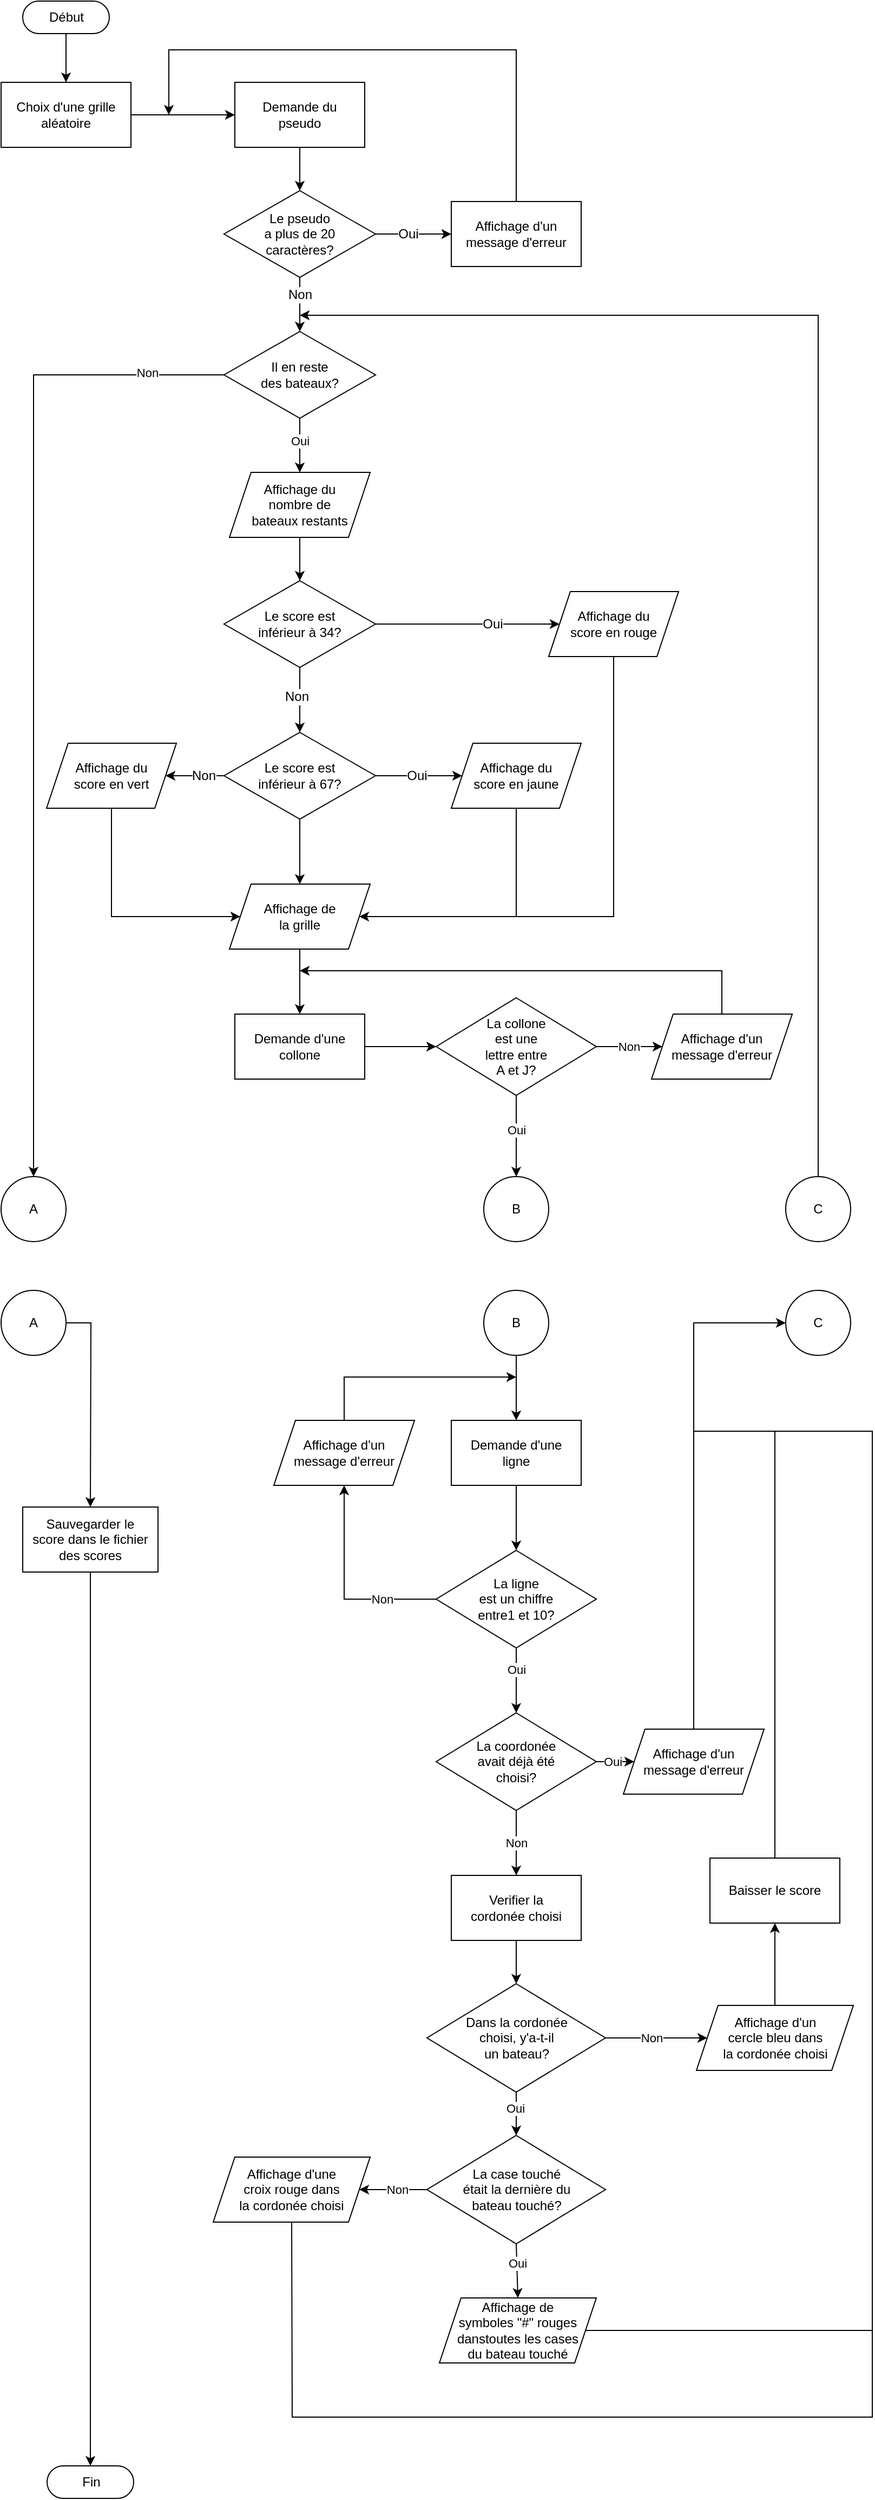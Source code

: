 <mxfile version="17.2.4" type="device"><diagram id="JPICjmldaCi8pdVaKKT0" name="Page-1"><mxGraphModel dx="1495" dy="953" grid="1" gridSize="10" guides="1" tooltips="1" connect="1" arrows="1" fold="1" page="1" pageScale="1" pageWidth="827" pageHeight="1169" math="0" shadow="0"><root><mxCell id="0"/><mxCell id="1" parent="0"/><mxCell id="aRptMKhec8qOdbfCaRCG-2" value="" style="endArrow=classic;html=1;rounded=0;fontFamily=Helvetica;fontSize=12;fontColor=default;entryX=0.5;entryY=0;entryDx=0;entryDy=0;exitX=0.5;exitY=1;exitDx=0;exitDy=0;" parent="1" source="aRptMKhec8qOdbfCaRCG-3" edge="1"><mxGeometry width="50" height="50" relative="1" as="geometry"><mxPoint x="371" y="155" as="sourcePoint"/><mxPoint x="291" y="185" as="targetPoint"/></mxGeometry></mxCell><mxCell id="aRptMKhec8qOdbfCaRCG-3" value="&lt;span&gt;Demande du&lt;/span&gt;&lt;br&gt;&lt;span&gt;pseudo&lt;/span&gt;" style="rounded=0;whiteSpace=wrap;html=1;shadow=0;glass=0;sketch=0;fontFamily=Helvetica;fontSize=12;fontColor=default;strokeColor=default;fillColor=default;gradientColor=none;" parent="1" vertex="1"><mxGeometry x="231" y="85" width="120" height="60" as="geometry"/></mxCell><mxCell id="aRptMKhec8qOdbfCaRCG-4" value="" style="endArrow=classic;html=1;rounded=0;fontFamily=Helvetica;fontSize=12;fontColor=default;exitX=1;exitY=0.5;exitDx=0;exitDy=0;entryX=0;entryY=0.5;entryDx=0;entryDy=0;" parent="1" source="aRptMKhec8qOdbfCaRCG-13" target="aRptMKhec8qOdbfCaRCG-6" edge="1"><mxGeometry width="50" height="50" relative="1" as="geometry"><mxPoint x="341.0" y="215.0" as="sourcePoint"/><mxPoint x="411" y="215" as="targetPoint"/></mxGeometry></mxCell><mxCell id="aRptMKhec8qOdbfCaRCG-5" value="Oui" style="edgeLabel;html=1;align=center;verticalAlign=middle;resizable=0;points=[];fontSize=12;fontFamily=Helvetica;fontColor=default;" parent="aRptMKhec8qOdbfCaRCG-4" vertex="1" connectable="0"><mxGeometry x="0.566" y="-6" relative="1" as="geometry"><mxPoint x="-25" y="-6" as="offset"/></mxGeometry></mxCell><mxCell id="aRptMKhec8qOdbfCaRCG-6" value="Affichage d'un&lt;br&gt;message d'erreur" style="rounded=0;whiteSpace=wrap;html=1;shadow=0;glass=0;sketch=0;fontFamily=Helvetica;fontSize=12;fontColor=default;strokeColor=default;fillColor=default;gradientColor=none;" parent="1" vertex="1"><mxGeometry x="431" y="195" width="120" height="60" as="geometry"/></mxCell><mxCell id="aRptMKhec8qOdbfCaRCG-7" value="" style="endArrow=classic;html=1;rounded=0;fontFamily=Helvetica;fontSize=12;fontColor=default;exitX=0.5;exitY=0;exitDx=0;exitDy=0;" parent="1" source="aRptMKhec8qOdbfCaRCG-6" edge="1"><mxGeometry width="50" height="50" relative="1" as="geometry"><mxPoint x="291" y="375" as="sourcePoint"/><mxPoint x="170" y="115" as="targetPoint"/><Array as="points"><mxPoint x="491" y="55"/><mxPoint x="170" y="55"/></Array></mxGeometry></mxCell><mxCell id="aRptMKhec8qOdbfCaRCG-8" value="" style="endArrow=classic;html=1;rounded=0;fontFamily=Helvetica;fontSize=12;fontColor=default;exitX=0.5;exitY=1;exitDx=0;exitDy=0;entryX=0.5;entryY=0;entryDx=0;entryDy=0;" parent="1" source="aRptMKhec8qOdbfCaRCG-13" target="aRptMKhec8qOdbfCaRCG-23" edge="1"><mxGeometry width="50" height="50" relative="1" as="geometry"><mxPoint x="381" y="465" as="sourcePoint"/><mxPoint x="351" y="285" as="targetPoint"/></mxGeometry></mxCell><mxCell id="aRptMKhec8qOdbfCaRCG-9" value="Non" style="edgeLabel;html=1;align=center;verticalAlign=middle;resizable=0;points=[];fontSize=12;fontFamily=Helvetica;fontColor=default;" parent="aRptMKhec8qOdbfCaRCG-8" vertex="1" connectable="0"><mxGeometry x="-0.348" y="-4" relative="1" as="geometry"><mxPoint x="4" y="-1" as="offset"/></mxGeometry></mxCell><mxCell id="aRptMKhec8qOdbfCaRCG-10" value="" style="endArrow=classic;html=1;rounded=0;fontFamily=Helvetica;fontSize=12;fontColor=default;exitX=1;exitY=0.5;exitDx=0;exitDy=0;entryX=0;entryY=0.5;entryDx=0;entryDy=0;" parent="1" source="aRptMKhec8qOdbfCaRCG-14" target="aRptMKhec8qOdbfCaRCG-21" edge="1"><mxGeometry width="50" height="50" relative="1" as="geometry"><mxPoint x="341.0" y="615.0" as="sourcePoint"/><mxPoint x="531" y="585" as="targetPoint"/></mxGeometry></mxCell><mxCell id="aRptMKhec8qOdbfCaRCG-11" value="Oui" style="edgeLabel;html=1;align=center;verticalAlign=middle;resizable=0;points=[];fontSize=12;fontFamily=Helvetica;fontColor=default;" parent="aRptMKhec8qOdbfCaRCG-10" vertex="1" connectable="0"><mxGeometry x="0.566" y="-6" relative="1" as="geometry"><mxPoint x="-25" y="-6" as="offset"/></mxGeometry></mxCell><mxCell id="aRptMKhec8qOdbfCaRCG-13" value="Le pseudo&lt;br&gt;a plus de 20&lt;br&gt;caractères?" style="rhombus;whiteSpace=wrap;html=1;rounded=0;shadow=0;glass=0;sketch=0;fontFamily=Helvetica;fontSize=12;fontColor=default;strokeColor=default;fillColor=default;gradientColor=none;" parent="1" vertex="1"><mxGeometry x="221" y="185" width="140" height="80" as="geometry"/></mxCell><mxCell id="aRptMKhec8qOdbfCaRCG-14" value="Le score est&lt;br&gt;inférieur à 34?" style="rhombus;whiteSpace=wrap;html=1;rounded=0;shadow=0;glass=0;sketch=0;fontFamily=Helvetica;fontSize=12;fontColor=default;strokeColor=default;fillColor=default;gradientColor=none;" parent="1" vertex="1"><mxGeometry x="221" y="545" width="140" height="80" as="geometry"/></mxCell><mxCell id="aRptMKhec8qOdbfCaRCG-15" value="" style="endArrow=classic;html=1;rounded=0;fontFamily=Helvetica;fontSize=12;fontColor=default;exitX=0.5;exitY=1;exitDx=0;exitDy=0;entryX=0.5;entryY=0;entryDx=0;entryDy=0;" parent="1" source="aRptMKhec8qOdbfCaRCG-14" target="aRptMKhec8qOdbfCaRCG-20" edge="1"><mxGeometry width="50" height="50" relative="1" as="geometry"><mxPoint x="291.0" y="695" as="sourcePoint"/><mxPoint x="341" y="775" as="targetPoint"/></mxGeometry></mxCell><mxCell id="aRptMKhec8qOdbfCaRCG-16" value="Non" style="edgeLabel;html=1;align=center;verticalAlign=middle;resizable=0;points=[];fontSize=12;fontFamily=Helvetica;fontColor=default;" parent="aRptMKhec8qOdbfCaRCG-15" vertex="1" connectable="0"><mxGeometry x="-0.348" y="-4" relative="1" as="geometry"><mxPoint x="1" y="7" as="offset"/></mxGeometry></mxCell><mxCell id="aRptMKhec8qOdbfCaRCG-17" value="" style="endArrow=classic;html=1;rounded=0;fontFamily=Helvetica;fontSize=12;fontColor=default;exitX=1;exitY=0.5;exitDx=0;exitDy=0;entryX=0;entryY=0.5;entryDx=0;entryDy=0;" parent="1" source="aRptMKhec8qOdbfCaRCG-20" target="aRptMKhec8qOdbfCaRCG-33" edge="1"><mxGeometry width="50" height="50" relative="1" as="geometry"><mxPoint x="351.0" y="825.0" as="sourcePoint"/><mxPoint x="431" y="725" as="targetPoint"/></mxGeometry></mxCell><mxCell id="aRptMKhec8qOdbfCaRCG-18" value="Oui" style="edgeLabel;html=1;align=center;verticalAlign=middle;resizable=0;points=[];fontSize=12;fontFamily=Helvetica;fontColor=default;" parent="aRptMKhec8qOdbfCaRCG-17" vertex="1" connectable="0"><mxGeometry x="0.566" y="-6" relative="1" as="geometry"><mxPoint x="-25" y="-6" as="offset"/></mxGeometry></mxCell><mxCell id="aRptMKhec8qOdbfCaRCG-20" value="Le score est&lt;br&gt;inférieur à 67?" style="rhombus;whiteSpace=wrap;html=1;rounded=0;shadow=0;glass=0;sketch=0;fontFamily=Helvetica;fontSize=12;fontColor=default;strokeColor=default;fillColor=default;gradientColor=none;" parent="1" vertex="1"><mxGeometry x="221" y="685" width="140" height="80" as="geometry"/></mxCell><mxCell id="aRptMKhec8qOdbfCaRCG-21" value="&lt;span&gt;Affichage du&lt;/span&gt;&lt;br&gt;&lt;span&gt;score en rouge&lt;/span&gt;" style="shape=parallelogram;perimeter=parallelogramPerimeter;whiteSpace=wrap;html=1;fixedSize=1;rounded=0;shadow=0;glass=0;sketch=0;fontFamily=Helvetica;fontSize=12;fontColor=default;strokeColor=default;fillColor=default;gradientColor=none;" parent="1" vertex="1"><mxGeometry x="521" y="555" width="120" height="60" as="geometry"/></mxCell><mxCell id="aRptMKhec8qOdbfCaRCG-22" value="Affichage du&lt;br&gt;nombre de&lt;br&gt;bateaux restants" style="shape=parallelogram;perimeter=parallelogramPerimeter;whiteSpace=wrap;html=1;fixedSize=1;rounded=0;shadow=0;glass=0;sketch=0;fontFamily=Helvetica;fontSize=12;fontColor=default;strokeColor=default;fillColor=default;gradientColor=none;" parent="1" vertex="1"><mxGeometry x="226" y="445" width="130" height="60" as="geometry"/></mxCell><mxCell id="aRptMKhec8qOdbfCaRCG-23" value="Il en reste&lt;br&gt;des bateaux?" style="rhombus;whiteSpace=wrap;html=1;rounded=0;shadow=0;glass=0;sketch=0;fontFamily=Helvetica;fontSize=12;fontColor=default;strokeColor=default;fillColor=default;gradientColor=none;" parent="1" vertex="1"><mxGeometry x="221" y="315" width="140" height="80" as="geometry"/></mxCell><mxCell id="aRptMKhec8qOdbfCaRCG-24" value="Début" style="html=1;dashed=0;whitespace=wrap;shape=mxgraph.dfd.start;rounded=1;shadow=0;glass=0;sketch=0;fontFamily=Helvetica;fontSize=12;fontColor=default;strokeColor=default;fillColor=default;gradientColor=none;" parent="1" vertex="1"><mxGeometry x="35" y="10" width="80" height="30" as="geometry"/></mxCell><mxCell id="aRptMKhec8qOdbfCaRCG-25" value="" style="endArrow=classic;html=1;rounded=0;exitX=0;exitY=0.5;exitDx=0;exitDy=0;entryX=0.5;entryY=0;entryDx=0;entryDy=0;" parent="1" source="aRptMKhec8qOdbfCaRCG-23" target="aRptMKhec8qOdbfCaRCG-70" edge="1"><mxGeometry width="50" height="50" relative="1" as="geometry"><mxPoint x="681" y="475" as="sourcePoint"/><mxPoint x="571" y="355" as="targetPoint"/><Array as="points"><mxPoint x="45" y="355"/></Array></mxGeometry></mxCell><mxCell id="aRptMKhec8qOdbfCaRCG-71" value="Non" style="edgeLabel;html=1;align=center;verticalAlign=middle;resizable=0;points=[];" parent="aRptMKhec8qOdbfCaRCG-25" vertex="1" connectable="0"><mxGeometry x="-0.845" y="-2" relative="1" as="geometry"><mxPoint as="offset"/></mxGeometry></mxCell><mxCell id="aRptMKhec8qOdbfCaRCG-27" value="Fin" style="html=1;dashed=0;whitespace=wrap;shape=mxgraph.dfd.start;rounded=1;shadow=0;glass=0;sketch=0;fontFamily=Helvetica;fontSize=12;fontColor=default;strokeColor=default;fillColor=default;gradientColor=none;" parent="1" vertex="1"><mxGeometry x="57.5" y="2285" width="80" height="30" as="geometry"/></mxCell><mxCell id="aRptMKhec8qOdbfCaRCG-28" value="" style="endArrow=classic;html=1;rounded=0;exitX=0.5;exitY=1;exitDx=0;exitDy=0;entryX=0.5;entryY=0;entryDx=0;entryDy=0;" parent="1" source="aRptMKhec8qOdbfCaRCG-23" target="aRptMKhec8qOdbfCaRCG-22" edge="1"><mxGeometry width="50" height="50" relative="1" as="geometry"><mxPoint x="681" y="475" as="sourcePoint"/><mxPoint x="731" y="425" as="targetPoint"/></mxGeometry></mxCell><mxCell id="aRptMKhec8qOdbfCaRCG-29" value="Oui" style="edgeLabel;html=1;align=center;verticalAlign=middle;resizable=0;points=[];" parent="aRptMKhec8qOdbfCaRCG-28" vertex="1" connectable="0"><mxGeometry x="-0.467" relative="1" as="geometry"><mxPoint y="7" as="offset"/></mxGeometry></mxCell><mxCell id="aRptMKhec8qOdbfCaRCG-30" value="" style="endArrow=classic;html=1;rounded=0;exitX=0.5;exitY=1;exitDx=0;exitDy=0;entryX=0.5;entryY=0;entryDx=0;entryDy=0;" parent="1" source="aRptMKhec8qOdbfCaRCG-22" target="aRptMKhec8qOdbfCaRCG-14" edge="1"><mxGeometry width="50" height="50" relative="1" as="geometry"><mxPoint x="681" y="475" as="sourcePoint"/><mxPoint x="731" y="425" as="targetPoint"/></mxGeometry></mxCell><mxCell id="aRptMKhec8qOdbfCaRCG-32" value="" style="endArrow=classic;html=1;rounded=0;exitX=0.5;exitY=1;exitDx=0;exitDy=0;entryX=0.5;entryY=0;entryDx=0;entryDy=0;" parent="1" source="aRptMKhec8qOdbfCaRCG-20" target="aRptMKhec8qOdbfCaRCG-38" edge="1"><mxGeometry width="50" height="50" relative="1" as="geometry"><mxPoint x="681" y="675" as="sourcePoint"/><mxPoint x="291" y="835" as="targetPoint"/></mxGeometry></mxCell><mxCell id="aRptMKhec8qOdbfCaRCG-33" value="&lt;span&gt;Affichage du&lt;/span&gt;&lt;br&gt;&lt;span&gt;score en jaune&lt;/span&gt;" style="shape=parallelogram;perimeter=parallelogramPerimeter;whiteSpace=wrap;html=1;fixedSize=1;" parent="1" vertex="1"><mxGeometry x="431" y="695" width="120" height="60" as="geometry"/></mxCell><mxCell id="aRptMKhec8qOdbfCaRCG-35" value="" style="endArrow=classic;html=1;rounded=0;fontFamily=Helvetica;fontSize=12;fontColor=default;exitX=0;exitY=0.5;exitDx=0;exitDy=0;entryX=1;entryY=0.5;entryDx=0;entryDy=0;" parent="1" source="aRptMKhec8qOdbfCaRCG-20" target="aRptMKhec8qOdbfCaRCG-37" edge="1"><mxGeometry width="50" height="50" relative="1" as="geometry"><mxPoint x="527" y="905" as="sourcePoint"/><mxPoint x="597" y="905" as="targetPoint"/></mxGeometry></mxCell><mxCell id="aRptMKhec8qOdbfCaRCG-36" value="Non" style="edgeLabel;html=1;align=center;verticalAlign=middle;resizable=0;points=[];fontSize=12;fontFamily=Helvetica;fontColor=default;" parent="aRptMKhec8qOdbfCaRCG-35" vertex="1" connectable="0"><mxGeometry x="0.566" y="-6" relative="1" as="geometry"><mxPoint x="23" y="6" as="offset"/></mxGeometry></mxCell><mxCell id="aRptMKhec8qOdbfCaRCG-37" value="&lt;span&gt;Affichage du&lt;/span&gt;&lt;br&gt;&lt;span&gt;score en vert&lt;/span&gt;" style="shape=parallelogram;perimeter=parallelogramPerimeter;whiteSpace=wrap;html=1;fixedSize=1;" parent="1" vertex="1"><mxGeometry x="57" y="695" width="120" height="60" as="geometry"/></mxCell><mxCell id="aRptMKhec8qOdbfCaRCG-38" value="Affichage de&lt;br&gt;la grille" style="shape=parallelogram;perimeter=parallelogramPerimeter;whiteSpace=wrap;html=1;fixedSize=1;rounded=0;shadow=0;glass=0;sketch=0;fontFamily=Helvetica;fontSize=12;fontColor=default;strokeColor=default;fillColor=default;gradientColor=none;" parent="1" vertex="1"><mxGeometry x="226" y="825" width="130" height="60" as="geometry"/></mxCell><mxCell id="aRptMKhec8qOdbfCaRCG-39" value="" style="endArrow=classic;html=1;rounded=0;entryX=0;entryY=0.5;entryDx=0;entryDy=0;exitX=0.5;exitY=1;exitDx=0;exitDy=0;" parent="1" source="aRptMKhec8qOdbfCaRCG-37" target="aRptMKhec8qOdbfCaRCG-38" edge="1"><mxGeometry width="50" height="50" relative="1" as="geometry"><mxPoint x="587" y="755" as="sourcePoint"/><mxPoint x="637" y="705" as="targetPoint"/><Array as="points"><mxPoint x="117" y="855"/></Array></mxGeometry></mxCell><mxCell id="aRptMKhec8qOdbfCaRCG-40" value="" style="endArrow=classic;html=1;rounded=0;exitX=0.5;exitY=1;exitDx=0;exitDy=0;entryX=1;entryY=0.5;entryDx=0;entryDy=0;" parent="1" source="aRptMKhec8qOdbfCaRCG-33" target="aRptMKhec8qOdbfCaRCG-38" edge="1"><mxGeometry width="50" height="50" relative="1" as="geometry"><mxPoint x="587" y="755" as="sourcePoint"/><mxPoint x="637" y="705" as="targetPoint"/><Array as="points"><mxPoint x="491" y="855"/></Array></mxGeometry></mxCell><mxCell id="aRptMKhec8qOdbfCaRCG-41" value="" style="endArrow=none;html=1;rounded=0;entryX=0.5;entryY=1;entryDx=0;entryDy=0;" parent="1" target="aRptMKhec8qOdbfCaRCG-21" edge="1"><mxGeometry width="50" height="50" relative="1" as="geometry"><mxPoint x="487" y="855" as="sourcePoint"/><mxPoint x="637" y="705" as="targetPoint"/><Array as="points"><mxPoint x="581" y="855"/></Array></mxGeometry></mxCell><mxCell id="aRptMKhec8qOdbfCaRCG-42" value="Demande d'une collone" style="rounded=0;whiteSpace=wrap;html=1;shadow=0;glass=0;sketch=0;fontFamily=Helvetica;fontSize=12;fontColor=default;strokeColor=default;fillColor=default;gradientColor=none;" parent="1" vertex="1"><mxGeometry x="231" y="945" width="120" height="60" as="geometry"/></mxCell><mxCell id="aRptMKhec8qOdbfCaRCG-43" value="" style="endArrow=classic;html=1;rounded=0;exitX=0.5;exitY=1;exitDx=0;exitDy=0;entryX=0.5;entryY=0;entryDx=0;entryDy=0;" parent="1" source="aRptMKhec8qOdbfCaRCG-38" target="aRptMKhec8qOdbfCaRCG-42" edge="1"><mxGeometry width="50" height="50" relative="1" as="geometry"><mxPoint x="587" y="725" as="sourcePoint"/><mxPoint x="637" y="675" as="targetPoint"/></mxGeometry></mxCell><mxCell id="aRptMKhec8qOdbfCaRCG-44" value="La collone&lt;br&gt;est une&lt;br&gt;lettre entre &lt;br&gt;A et J?" style="rhombus;whiteSpace=wrap;html=1;rounded=0;shadow=0;glass=0;sketch=0;fontFamily=Helvetica;fontSize=12;fontColor=default;strokeColor=default;fillColor=default;gradientColor=none;" parent="1" vertex="1"><mxGeometry x="417" y="930" width="148" height="90" as="geometry"/></mxCell><mxCell id="aRptMKhec8qOdbfCaRCG-45" value="" style="endArrow=classic;html=1;rounded=0;exitX=1;exitY=0.5;exitDx=0;exitDy=0;entryX=0;entryY=0.5;entryDx=0;entryDy=0;" parent="1" source="aRptMKhec8qOdbfCaRCG-42" target="aRptMKhec8qOdbfCaRCG-44" edge="1"><mxGeometry width="50" height="50" relative="1" as="geometry"><mxPoint x="487" y="1025" as="sourcePoint"/><mxPoint x="537" y="975" as="targetPoint"/></mxGeometry></mxCell><mxCell id="aRptMKhec8qOdbfCaRCG-46" value="" style="endArrow=classic;html=1;rounded=0;exitX=0.5;exitY=1;exitDx=0;exitDy=0;entryX=0.5;entryY=0;entryDx=0;entryDy=0;" parent="1" source="aRptMKhec8qOdbfCaRCG-44" target="aRptMKhec8qOdbfCaRCG-51" edge="1"><mxGeometry width="50" height="50" relative="1" as="geometry"><mxPoint x="487" y="1025" as="sourcePoint"/><mxPoint x="465" y="1110" as="targetPoint"/><Array as="points"/></mxGeometry></mxCell><mxCell id="aRptMKhec8qOdbfCaRCG-62" value="Oui" style="edgeLabel;html=1;align=center;verticalAlign=middle;resizable=0;points=[];" parent="aRptMKhec8qOdbfCaRCG-46" vertex="1" connectable="0"><mxGeometry x="-0.438" y="2" relative="1" as="geometry"><mxPoint x="-2" y="11" as="offset"/></mxGeometry></mxCell><mxCell id="aRptMKhec8qOdbfCaRCG-47" value="" style="endArrow=classic;html=1;rounded=0;entryX=0;entryY=0.5;entryDx=0;entryDy=0;exitX=1;exitY=0.5;exitDx=0;exitDy=0;" parent="1" source="aRptMKhec8qOdbfCaRCG-44" target="aRptMKhec8qOdbfCaRCG-49" edge="1"><mxGeometry width="50" height="50" relative="1" as="geometry"><mxPoint x="405" y="1035" as="sourcePoint"/><mxPoint x="625" y="975" as="targetPoint"/><Array as="points"/></mxGeometry></mxCell><mxCell id="aRptMKhec8qOdbfCaRCG-48" value="Non" style="edgeLabel;html=1;align=center;verticalAlign=middle;resizable=0;points=[];" parent="aRptMKhec8qOdbfCaRCG-47" vertex="1" connectable="0"><mxGeometry x="-0.81" relative="1" as="geometry"><mxPoint x="24" as="offset"/></mxGeometry></mxCell><mxCell id="aRptMKhec8qOdbfCaRCG-49" value="Affichage d'un&lt;br&gt;message d'erreur" style="shape=parallelogram;perimeter=parallelogramPerimeter;whiteSpace=wrap;html=1;fixedSize=1;rounded=0;shadow=0;glass=0;sketch=0;fontFamily=Helvetica;fontSize=12;fontColor=default;strokeColor=default;fillColor=default;gradientColor=none;" parent="1" vertex="1"><mxGeometry x="616" y="945" width="130" height="60" as="geometry"/></mxCell><mxCell id="aRptMKhec8qOdbfCaRCG-50" value="" style="endArrow=classic;html=1;rounded=0;exitX=0.5;exitY=0;exitDx=0;exitDy=0;" parent="1" source="aRptMKhec8qOdbfCaRCG-49" edge="1"><mxGeometry width="50" height="50" relative="1" as="geometry"><mxPoint x="710" y="905" as="sourcePoint"/><mxPoint x="291" y="905" as="targetPoint"/><Array as="points"><mxPoint x="681" y="905"/></Array></mxGeometry></mxCell><mxCell id="aRptMKhec8qOdbfCaRCG-51" value="B" style="ellipse;whiteSpace=wrap;html=1;aspect=fixed;" parent="1" vertex="1"><mxGeometry x="461" y="1095" width="60" height="60" as="geometry"/></mxCell><mxCell id="aRptMKhec8qOdbfCaRCG-53" value="B" style="ellipse;whiteSpace=wrap;html=1;aspect=fixed;" parent="1" vertex="1"><mxGeometry x="461" y="1200" width="60" height="60" as="geometry"/></mxCell><mxCell id="aRptMKhec8qOdbfCaRCG-54" value="Demande d'une&lt;br&gt;ligne" style="rounded=0;whiteSpace=wrap;html=1;shadow=0;glass=0;sketch=0;fontFamily=Helvetica;fontSize=12;fontColor=default;strokeColor=default;fillColor=default;gradientColor=none;" parent="1" vertex="1"><mxGeometry x="431" y="1320" width="120" height="60" as="geometry"/></mxCell><mxCell id="aRptMKhec8qOdbfCaRCG-55" value="" style="endArrow=classic;html=1;rounded=0;exitX=0.5;exitY=1;exitDx=0;exitDy=0;entryX=0.5;entryY=0;entryDx=0;entryDy=0;" parent="1" source="aRptMKhec8qOdbfCaRCG-53" target="aRptMKhec8qOdbfCaRCG-54" edge="1"><mxGeometry width="50" height="50" relative="1" as="geometry"><mxPoint x="491" y="1260" as="sourcePoint"/><mxPoint x="837" y="1050" as="targetPoint"/></mxGeometry></mxCell><mxCell id="aRptMKhec8qOdbfCaRCG-56" value="La ligne&lt;br&gt;est un chiffre&lt;br&gt;entre1 et 10?" style="rhombus;whiteSpace=wrap;html=1;rounded=0;shadow=0;glass=0;sketch=0;fontFamily=Helvetica;fontSize=12;fontColor=default;strokeColor=default;fillColor=default;gradientColor=none;" parent="1" vertex="1"><mxGeometry x="417" y="1440" width="148" height="90" as="geometry"/></mxCell><mxCell id="aRptMKhec8qOdbfCaRCG-57" value="" style="endArrow=classic;html=1;rounded=0;exitX=0.5;exitY=1;exitDx=0;exitDy=0;entryX=0.5;entryY=0;entryDx=0;entryDy=0;" parent="1" source="aRptMKhec8qOdbfCaRCG-54" target="aRptMKhec8qOdbfCaRCG-56" edge="1"><mxGeometry width="50" height="50" relative="1" as="geometry"><mxPoint x="687" y="1400" as="sourcePoint"/><mxPoint x="737" y="1350" as="targetPoint"/></mxGeometry></mxCell><mxCell id="aRptMKhec8qOdbfCaRCG-58" value="" style="endArrow=classic;html=1;rounded=0;exitX=0;exitY=0.5;exitDx=0;exitDy=0;entryX=0.5;entryY=1;entryDx=0;entryDy=0;" parent="1" source="aRptMKhec8qOdbfCaRCG-56" target="aRptMKhec8qOdbfCaRCG-60" edge="1"><mxGeometry width="50" height="50" relative="1" as="geometry"><mxPoint x="687" y="1400" as="sourcePoint"/><mxPoint x="491" y="1280" as="targetPoint"/><Array as="points"><mxPoint x="332" y="1485"/></Array></mxGeometry></mxCell><mxCell id="aRptMKhec8qOdbfCaRCG-59" value="Non" style="edgeLabel;html=1;align=center;verticalAlign=middle;resizable=0;points=[];" parent="aRptMKhec8qOdbfCaRCG-58" vertex="1" connectable="0"><mxGeometry x="-0.81" relative="1" as="geometry"><mxPoint x="-32" as="offset"/></mxGeometry></mxCell><mxCell id="aRptMKhec8qOdbfCaRCG-60" value="Affichage d'un&lt;br&gt;message d'erreur" style="shape=parallelogram;perimeter=parallelogramPerimeter;whiteSpace=wrap;html=1;fixedSize=1;rounded=0;shadow=0;glass=0;sketch=0;fontFamily=Helvetica;fontSize=12;fontColor=default;strokeColor=default;fillColor=default;gradientColor=none;" parent="1" vertex="1"><mxGeometry x="267" y="1320" width="130" height="60" as="geometry"/></mxCell><mxCell id="aRptMKhec8qOdbfCaRCG-61" value="" style="endArrow=classic;html=1;rounded=0;exitX=0.5;exitY=0;exitDx=0;exitDy=0;" parent="1" source="aRptMKhec8qOdbfCaRCG-60" edge="1"><mxGeometry width="50" height="50" relative="1" as="geometry"><mxPoint x="687" y="1400" as="sourcePoint"/><mxPoint x="491" y="1280" as="targetPoint"/><Array as="points"><mxPoint x="332" y="1280"/></Array></mxGeometry></mxCell><mxCell id="aRptMKhec8qOdbfCaRCG-63" value="" style="endArrow=classic;html=1;rounded=0;exitX=0.5;exitY=1;exitDx=0;exitDy=0;entryX=0.5;entryY=0;entryDx=0;entryDy=0;" parent="1" source="aRptMKhec8qOdbfCaRCG-56" target="aRptMKhec8qOdbfCaRCG-64" edge="1"><mxGeometry width="50" height="50" relative="1" as="geometry"><mxPoint x="527" y="1350" as="sourcePoint"/><mxPoint x="557" y="1550" as="targetPoint"/></mxGeometry></mxCell><mxCell id="aRptMKhec8qOdbfCaRCG-65" value="Oui" style="edgeLabel;html=1;align=center;verticalAlign=middle;resizable=0;points=[];" parent="aRptMKhec8qOdbfCaRCG-63" vertex="1" connectable="0"><mxGeometry x="-0.533" y="1" relative="1" as="geometry"><mxPoint x="-1" y="6" as="offset"/></mxGeometry></mxCell><mxCell id="aRptMKhec8qOdbfCaRCG-64" value="La coordonée&lt;br&gt;avait déjà été&lt;br&gt;choisi?" style="rhombus;whiteSpace=wrap;html=1;rounded=0;shadow=0;glass=0;sketch=0;fontFamily=Helvetica;fontSize=12;fontColor=default;strokeColor=default;fillColor=default;gradientColor=none;" parent="1" vertex="1"><mxGeometry x="417" y="1590" width="148" height="90" as="geometry"/></mxCell><mxCell id="aRptMKhec8qOdbfCaRCG-70" value="A" style="ellipse;whiteSpace=wrap;html=1;aspect=fixed;" parent="1" vertex="1"><mxGeometry x="15" y="1095" width="60" height="60" as="geometry"/></mxCell><mxCell id="aRptMKhec8qOdbfCaRCG-72" value="A" style="ellipse;whiteSpace=wrap;html=1;aspect=fixed;" parent="1" vertex="1"><mxGeometry x="15" y="1200" width="60" height="60" as="geometry"/></mxCell><mxCell id="aRptMKhec8qOdbfCaRCG-73" value="C" style="ellipse;whiteSpace=wrap;html=1;aspect=fixed;" parent="1" vertex="1"><mxGeometry x="740" y="1200" width="60" height="60" as="geometry"/></mxCell><mxCell id="aRptMKhec8qOdbfCaRCG-76" value="C" style="ellipse;whiteSpace=wrap;html=1;aspect=fixed;" parent="1" vertex="1"><mxGeometry x="740" y="1095" width="60" height="60" as="geometry"/></mxCell><mxCell id="aRptMKhec8qOdbfCaRCG-77" value="" style="endArrow=classic;html=1;rounded=0;exitX=0.5;exitY=0;exitDx=0;exitDy=0;" parent="1" source="aRptMKhec8qOdbfCaRCG-76" edge="1"><mxGeometry width="50" height="50" relative="1" as="geometry"><mxPoint x="450" y="1010" as="sourcePoint"/><mxPoint x="291" y="300" as="targetPoint"/><Array as="points"><mxPoint x="770" y="300"/></Array></mxGeometry></mxCell><mxCell id="aRptMKhec8qOdbfCaRCG-78" value="" style="endArrow=classic;html=1;rounded=0;entryX=0;entryY=0.5;entryDx=0;entryDy=0;exitX=0.5;exitY=0;exitDx=0;exitDy=0;" parent="1" source="aRptMKhec8qOdbfCaRCG-80" target="aRptMKhec8qOdbfCaRCG-73" edge="1"><mxGeometry width="50" height="50" relative="1" as="geometry"><mxPoint x="720" y="1635" as="sourcePoint"/><mxPoint x="500" y="1380" as="targetPoint"/><Array as="points"><mxPoint x="655" y="1230"/></Array></mxGeometry></mxCell><mxCell id="aRptMKhec8qOdbfCaRCG-80" value="Affichage d'un&lt;br&gt;message d'erreur" style="shape=parallelogram;perimeter=parallelogramPerimeter;whiteSpace=wrap;html=1;fixedSize=1;rounded=0;shadow=0;glass=0;sketch=0;fontFamily=Helvetica;fontSize=12;fontColor=default;strokeColor=default;fillColor=default;gradientColor=none;" parent="1" vertex="1"><mxGeometry x="590" y="1605" width="130" height="60" as="geometry"/></mxCell><mxCell id="PBRwH_MrZTwFaQAet1B6-1" value="" style="endArrow=classic;html=1;rounded=0;exitX=1;exitY=0.5;exitDx=0;exitDy=0;entryX=0;entryY=0.5;entryDx=0;entryDy=0;" edge="1" parent="1" source="aRptMKhec8qOdbfCaRCG-64" target="aRptMKhec8qOdbfCaRCG-80"><mxGeometry width="50" height="50" relative="1" as="geometry"><mxPoint x="550" y="1690" as="sourcePoint"/><mxPoint x="600" y="1640" as="targetPoint"/></mxGeometry></mxCell><mxCell id="PBRwH_MrZTwFaQAet1B6-2" value="Oui" style="edgeLabel;html=1;align=center;verticalAlign=middle;resizable=0;points=[];" vertex="1" connectable="0" parent="PBRwH_MrZTwFaQAet1B6-1"><mxGeometry x="-0.579" y="1" relative="1" as="geometry"><mxPoint x="7" y="1" as="offset"/></mxGeometry></mxCell><mxCell id="PBRwH_MrZTwFaQAet1B6-3" value="" style="endArrow=classic;html=1;rounded=0;exitX=0.5;exitY=1;exitDx=0;exitDy=0;entryX=0.5;entryY=0;entryDx=0;entryDy=0;" edge="1" parent="1" source="aRptMKhec8qOdbfCaRCG-64" target="PBRwH_MrZTwFaQAet1B6-5"><mxGeometry width="50" height="50" relative="1" as="geometry"><mxPoint x="550" y="1690" as="sourcePoint"/><mxPoint x="491" y="1740" as="targetPoint"/></mxGeometry></mxCell><mxCell id="PBRwH_MrZTwFaQAet1B6-4" value="Non" style="edgeLabel;html=1;align=center;verticalAlign=middle;resizable=0;points=[];" vertex="1" connectable="0" parent="PBRwH_MrZTwFaQAet1B6-3"><mxGeometry x="-0.467" y="-4" relative="1" as="geometry"><mxPoint x="4" y="14" as="offset"/></mxGeometry></mxCell><mxCell id="PBRwH_MrZTwFaQAet1B6-5" value="Verifier la&lt;br&gt;cordonée choisi" style="rounded=0;whiteSpace=wrap;html=1;shadow=0;glass=0;sketch=0;fontFamily=Helvetica;fontSize=12;fontColor=default;strokeColor=default;fillColor=default;gradientColor=none;" vertex="1" parent="1"><mxGeometry x="431" y="1740" width="120" height="60" as="geometry"/></mxCell><mxCell id="PBRwH_MrZTwFaQAet1B6-6" value="Dans la cordonée&lt;br&gt;choisi, y'a-t-il&lt;br&gt;un bateau?" style="rhombus;whiteSpace=wrap;html=1;rounded=0;shadow=0;glass=0;sketch=0;fontFamily=Helvetica;fontSize=12;fontColor=default;strokeColor=default;fillColor=default;gradientColor=none;" vertex="1" parent="1"><mxGeometry x="408.5" y="1840" width="165" height="100" as="geometry"/></mxCell><mxCell id="PBRwH_MrZTwFaQAet1B6-7" value="" style="endArrow=classic;html=1;rounded=0;exitX=0.5;exitY=1;exitDx=0;exitDy=0;entryX=0.5;entryY=0;entryDx=0;entryDy=0;" edge="1" parent="1" source="PBRwH_MrZTwFaQAet1B6-5" target="PBRwH_MrZTwFaQAet1B6-6"><mxGeometry width="50" height="50" relative="1" as="geometry"><mxPoint x="550" y="1800" as="sourcePoint"/><mxPoint x="600" y="1750" as="targetPoint"/></mxGeometry></mxCell><mxCell id="PBRwH_MrZTwFaQAet1B6-8" value="" style="endArrow=classic;html=1;rounded=0;exitX=1;exitY=0.5;exitDx=0;exitDy=0;entryX=0;entryY=0.5;entryDx=0;entryDy=0;" edge="1" parent="1" source="PBRwH_MrZTwFaQAet1B6-6" target="PBRwH_MrZTwFaQAet1B6-9"><mxGeometry width="50" height="50" relative="1" as="geometry"><mxPoint x="550" y="1800" as="sourcePoint"/><mxPoint x="620" y="1880" as="targetPoint"/></mxGeometry></mxCell><mxCell id="PBRwH_MrZTwFaQAet1B6-10" value="Non" style="edgeLabel;html=1;align=center;verticalAlign=middle;resizable=0;points=[];" vertex="1" connectable="0" parent="PBRwH_MrZTwFaQAet1B6-8"><mxGeometry x="0.38" y="-2" relative="1" as="geometry"><mxPoint x="-23" y="-2" as="offset"/></mxGeometry></mxCell><mxCell id="PBRwH_MrZTwFaQAet1B6-9" value="Affichage d'un&lt;br&gt;cercle bleu dans&lt;br&gt;la cordonée choisi" style="shape=parallelogram;perimeter=parallelogramPerimeter;whiteSpace=wrap;html=1;fixedSize=1;" vertex="1" parent="1"><mxGeometry x="657.5" y="1860" width="145" height="60" as="geometry"/></mxCell><mxCell id="PBRwH_MrZTwFaQAet1B6-11" value="" style="endArrow=classic;html=1;rounded=0;exitX=0.5;exitY=1;exitDx=0;exitDy=0;entryX=0.5;entryY=0;entryDx=0;entryDy=0;" edge="1" parent="1" source="PBRwH_MrZTwFaQAet1B6-6" target="PBRwH_MrZTwFaQAet1B6-14"><mxGeometry width="50" height="50" relative="1" as="geometry"><mxPoint x="550" y="1790" as="sourcePoint"/><mxPoint x="320" y="1960" as="targetPoint"/></mxGeometry></mxCell><mxCell id="PBRwH_MrZTwFaQAet1B6-12" value="Oui" style="edgeLabel;html=1;align=center;verticalAlign=middle;resizable=0;points=[];" vertex="1" connectable="0" parent="PBRwH_MrZTwFaQAet1B6-11"><mxGeometry x="-0.5" y="4" relative="1" as="geometry"><mxPoint x="-5" y="5" as="offset"/></mxGeometry></mxCell><mxCell id="PBRwH_MrZTwFaQAet1B6-14" value="La case touché&lt;br&gt;était la dernière du&lt;br&gt;bateau touché?" style="rhombus;whiteSpace=wrap;html=1;rounded=0;shadow=0;glass=0;sketch=0;fontFamily=Helvetica;fontSize=12;fontColor=default;strokeColor=default;fillColor=default;gradientColor=none;" vertex="1" parent="1"><mxGeometry x="408.5" y="1980" width="165" height="100" as="geometry"/></mxCell><mxCell id="PBRwH_MrZTwFaQAet1B6-15" value="" style="endArrow=classic;html=1;rounded=0;exitX=0;exitY=0.5;exitDx=0;exitDy=0;entryX=1;entryY=0.5;entryDx=0;entryDy=0;" edge="1" parent="1" target="PBRwH_MrZTwFaQAet1B6-17" source="PBRwH_MrZTwFaQAet1B6-14"><mxGeometry width="50" height="50" relative="1" as="geometry"><mxPoint x="-44.5" y="2000" as="sourcePoint"/><mxPoint x="210" y="1990" as="targetPoint"/></mxGeometry></mxCell><mxCell id="PBRwH_MrZTwFaQAet1B6-16" value="Non" style="edgeLabel;html=1;align=center;verticalAlign=middle;resizable=0;points=[];" vertex="1" connectable="0" parent="PBRwH_MrZTwFaQAet1B6-15"><mxGeometry x="0.38" y="-2" relative="1" as="geometry"><mxPoint x="15" y="2" as="offset"/></mxGeometry></mxCell><mxCell id="PBRwH_MrZTwFaQAet1B6-17" value="Affichage d'une&lt;br&gt;croix rouge dans&lt;br&gt;la cordonée choisi" style="shape=parallelogram;perimeter=parallelogramPerimeter;whiteSpace=wrap;html=1;fixedSize=1;" vertex="1" parent="1"><mxGeometry x="211" y="2000" width="145" height="60" as="geometry"/></mxCell><mxCell id="PBRwH_MrZTwFaQAet1B6-18" value="Baisser le score" style="rounded=0;whiteSpace=wrap;html=1;" vertex="1" parent="1"><mxGeometry x="670" y="1724" width="120" height="60" as="geometry"/></mxCell><mxCell id="PBRwH_MrZTwFaQAet1B6-19" value="" style="endArrow=none;html=1;rounded=0;exitX=0.5;exitY=0;exitDx=0;exitDy=0;" edge="1" parent="1" source="PBRwH_MrZTwFaQAet1B6-18"><mxGeometry width="50" height="50" relative="1" as="geometry"><mxPoint x="550" y="1690" as="sourcePoint"/><mxPoint x="655" y="1330" as="targetPoint"/><Array as="points"><mxPoint x="730" y="1330"/></Array></mxGeometry></mxCell><mxCell id="PBRwH_MrZTwFaQAet1B6-20" value="" style="endArrow=classic;html=1;rounded=0;exitX=0.5;exitY=0;exitDx=0;exitDy=0;entryX=0.5;entryY=1;entryDx=0;entryDy=0;" edge="1" parent="1" source="PBRwH_MrZTwFaQAet1B6-9" target="PBRwH_MrZTwFaQAet1B6-18"><mxGeometry width="50" height="50" relative="1" as="geometry"><mxPoint x="460" y="1820" as="sourcePoint"/><mxPoint x="510" y="1770" as="targetPoint"/></mxGeometry></mxCell><mxCell id="PBRwH_MrZTwFaQAet1B6-21" value="Choix d'une grille&lt;br&gt;aléatoire" style="rounded=0;whiteSpace=wrap;html=1;" vertex="1" parent="1"><mxGeometry x="15" y="85" width="120" height="60" as="geometry"/></mxCell><mxCell id="PBRwH_MrZTwFaQAet1B6-22" value="" style="endArrow=classic;html=1;rounded=0;exitX=1;exitY=0.5;exitDx=0;exitDy=0;entryX=0;entryY=0.5;entryDx=0;entryDy=0;" edge="1" parent="1" source="PBRwH_MrZTwFaQAet1B6-21" target="aRptMKhec8qOdbfCaRCG-3"><mxGeometry width="50" height="50" relative="1" as="geometry"><mxPoint x="460" y="250" as="sourcePoint"/><mxPoint x="510" y="200" as="targetPoint"/></mxGeometry></mxCell><mxCell id="PBRwH_MrZTwFaQAet1B6-23" value="" style="endArrow=classic;html=1;rounded=0;exitX=0.5;exitY=0.5;exitDx=0;exitDy=15.0;exitPerimeter=0;entryX=0.5;entryY=0;entryDx=0;entryDy=0;" edge="1" parent="1" source="aRptMKhec8qOdbfCaRCG-24" target="PBRwH_MrZTwFaQAet1B6-21"><mxGeometry width="50" height="50" relative="1" as="geometry"><mxPoint x="460" y="250" as="sourcePoint"/><mxPoint x="510" y="200" as="targetPoint"/></mxGeometry></mxCell><mxCell id="PBRwH_MrZTwFaQAet1B6-24" value="" style="endArrow=classic;html=1;rounded=0;exitX=0.5;exitY=1;exitDx=0;exitDy=0;entryX=0.5;entryY=0;entryDx=0;entryDy=0;" edge="1" parent="1" source="PBRwH_MrZTwFaQAet1B6-14" target="PBRwH_MrZTwFaQAet1B6-26"><mxGeometry width="50" height="50" relative="1" as="geometry"><mxPoint x="460" y="2160" as="sourcePoint"/><mxPoint x="491" y="2140" as="targetPoint"/></mxGeometry></mxCell><mxCell id="PBRwH_MrZTwFaQAet1B6-25" value="Oui" style="edgeLabel;html=1;align=center;verticalAlign=middle;resizable=0;points=[];" vertex="1" connectable="0" parent="PBRwH_MrZTwFaQAet1B6-24"><mxGeometry x="-0.306" relative="1" as="geometry"><mxPoint as="offset"/></mxGeometry></mxCell><mxCell id="PBRwH_MrZTwFaQAet1B6-26" value="Affichage de&lt;br&gt;symboles &quot;#&quot; rouges&lt;br&gt;danstoutes les cases&lt;br&gt;du bateau touché" style="shape=parallelogram;perimeter=parallelogramPerimeter;whiteSpace=wrap;html=1;fixedSize=1;" vertex="1" parent="1"><mxGeometry x="420" y="2130" width="145" height="60" as="geometry"/></mxCell><mxCell id="PBRwH_MrZTwFaQAet1B6-28" value="" style="endArrow=none;html=1;rounded=0;exitX=1;exitY=0.5;exitDx=0;exitDy=0;" edge="1" parent="1" source="PBRwH_MrZTwFaQAet1B6-26"><mxGeometry width="50" height="50" relative="1" as="geometry"><mxPoint x="500" y="1950" as="sourcePoint"/><mxPoint x="730" y="1330" as="targetPoint"/><Array as="points"><mxPoint x="820" y="2160"/><mxPoint x="820" y="1330"/></Array></mxGeometry></mxCell><mxCell id="PBRwH_MrZTwFaQAet1B6-29" value="" style="endArrow=none;html=1;rounded=0;exitX=0.5;exitY=1;exitDx=0;exitDy=0;" edge="1" parent="1" source="PBRwH_MrZTwFaQAet1B6-17"><mxGeometry width="50" height="50" relative="1" as="geometry"><mxPoint x="500" y="2130" as="sourcePoint"/><mxPoint x="820" y="2160" as="targetPoint"/><Array as="points"><mxPoint x="284" y="2240"/><mxPoint x="820" y="2240"/></Array></mxGeometry></mxCell><mxCell id="PBRwH_MrZTwFaQAet1B6-30" value="Sauvegarder le&lt;br&gt;score dans le fichier des scores" style="rounded=0;whiteSpace=wrap;html=1;" vertex="1" parent="1"><mxGeometry x="35" y="1400" width="125" height="60" as="geometry"/></mxCell><mxCell id="PBRwH_MrZTwFaQAet1B6-31" value="" style="endArrow=classic;html=1;rounded=0;exitX=1;exitY=0.5;exitDx=0;exitDy=0;entryX=0.5;entryY=0;entryDx=0;entryDy=0;" edge="1" parent="1" source="aRptMKhec8qOdbfCaRCG-72" target="PBRwH_MrZTwFaQAet1B6-30"><mxGeometry width="50" height="50" relative="1" as="geometry"><mxPoint x="490" y="1350" as="sourcePoint"/><mxPoint x="140" y="1250" as="targetPoint"/><Array as="points"><mxPoint x="98" y="1230"/></Array></mxGeometry></mxCell><mxCell id="PBRwH_MrZTwFaQAet1B6-32" value="" style="endArrow=classic;html=1;rounded=0;exitX=0.5;exitY=1;exitDx=0;exitDy=0;entryX=0.5;entryY=0.5;entryDx=0;entryDy=-15;entryPerimeter=0;" edge="1" parent="1" source="PBRwH_MrZTwFaQAet1B6-30" target="aRptMKhec8qOdbfCaRCG-27"><mxGeometry width="50" height="50" relative="1" as="geometry"><mxPoint x="490" y="1650" as="sourcePoint"/><mxPoint x="540" y="1600" as="targetPoint"/></mxGeometry></mxCell></root></mxGraphModel></diagram></mxfile>